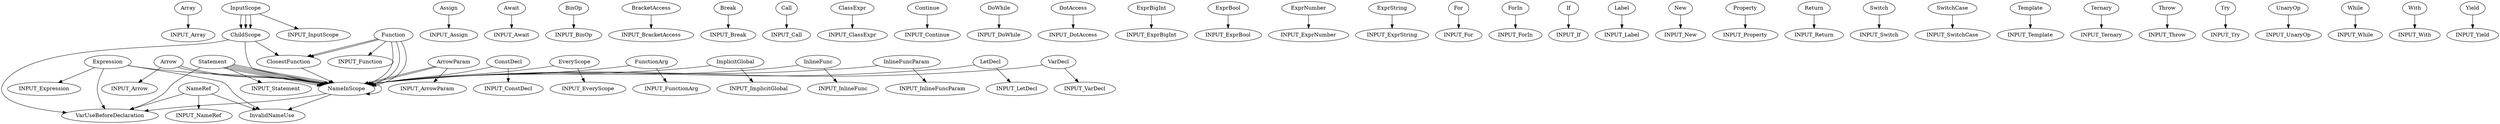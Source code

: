 digraph {
    0 [label=Array];
    1 [label=Arrow];
    2 [label=ArrowParam];
    3 [label=Assign];
    4 [label=Await];
    5 [label=BinOp];
    6 [label=BracketAccess];
    7 [label=Break];
    8 [label=Call];
    9 [label=ChildScope];
    10 [label=ClassExpr];
    11 [label=ClosestFunction];
    12 [label=ConstDecl];
    13 [label=Continue];
    14 [label=DoWhile];
    15 [label=DotAccess];
    16 [label=EveryScope];
    17 [label=ExprBigInt];
    18 [label=ExprBool];
    19 [label=ExprNumber];
    20 [label=ExprString];
    21 [label=Expression];
    22 [label=For];
    23 [label=ForIn];
    24 [label=Function];
    25 [label=FunctionArg];
    26 [label=INPUT_Array];
    27 [label=INPUT_Arrow];
    28 [label=INPUT_ArrowParam];
    29 [label=INPUT_Assign];
    30 [label=INPUT_Await];
    31 [label=INPUT_BinOp];
    32 [label=INPUT_BracketAccess];
    33 [label=INPUT_Break];
    34 [label=INPUT_Call];
    35 [label=INPUT_ClassExpr];
    36 [label=INPUT_ConstDecl];
    37 [label=INPUT_Continue];
    38 [label=INPUT_DoWhile];
    39 [label=INPUT_DotAccess];
    40 [label=INPUT_EveryScope];
    41 [label=INPUT_ExprBigInt];
    42 [label=INPUT_ExprBool];
    43 [label=INPUT_ExprNumber];
    44 [label=INPUT_ExprString];
    45 [label=INPUT_Expression];
    46 [label=INPUT_For];
    47 [label=INPUT_ForIn];
    48 [label=INPUT_Function];
    49 [label=INPUT_FunctionArg];
    50 [label=INPUT_If];
    51 [label=INPUT_ImplicitGlobal];
    52 [label=INPUT_InlineFunc];
    53 [label=INPUT_InlineFuncParam];
    54 [label=INPUT_InputScope];
    55 [label=INPUT_Label];
    56 [label=INPUT_LetDecl];
    57 [label=INPUT_NameRef];
    58 [label=INPUT_New];
    59 [label=INPUT_Property];
    60 [label=INPUT_Return];
    61 [label=INPUT_Statement];
    62 [label=INPUT_Switch];
    63 [label=INPUT_SwitchCase];
    64 [label=INPUT_Template];
    65 [label=INPUT_Ternary];
    66 [label=INPUT_Throw];
    67 [label=INPUT_Try];
    68 [label=INPUT_UnaryOp];
    69 [label=INPUT_VarDecl];
    70 [label=INPUT_While];
    71 [label=INPUT_With];
    72 [label=INPUT_Yield];
    73 [label=If];
    74 [label=ImplicitGlobal];
    75 [label=InlineFunc];
    76 [label=InlineFuncParam];
    77 [label=InputScope];
    78 [label=InvalidNameUse];
    79 [label=Label];
    80 [label=LetDecl];
    81 [label=NameInScope];
    82 [label=NameRef];
    83 [label=New];
    84 [label=Property];
    85 [label=Return];
    86 [label=Statement];
    87 [label=Switch];
    88 [label=SwitchCase];
    89 [label=Template];
    90 [label=Ternary];
    91 [label=Throw];
    92 [label=Try];
    93 [label=UnaryOp];
    94 [label=VarDecl];
    95 [label=VarUseBeforeDeclaration];
    96 [label=While];
    97 [label=With];
    98 [label=Yield];
    0 -> 26;
    1 -> 27;
    1 -> 81;
    1 -> 81;
    2 -> 28;
    2 -> 81;
    2 -> 81;
    3 -> 29;
    4 -> 30;
    5 -> 31;
    6 -> 32;
    7 -> 33;
    8 -> 34;
    9 -> 11;
    9 -> 81;
    9 -> 95;
    10 -> 35;
    11 -> 81;
    12 -> 36;
    12 -> 81;
    13 -> 37;
    14 -> 38;
    15 -> 39;
    16 -> 40;
    16 -> 81;
    17 -> 41;
    18 -> 42;
    19 -> 43;
    20 -> 44;
    21 -> 45;
    21 -> 78;
    21 -> 81;
    21 -> 95;
    22 -> 46;
    23 -> 47;
    24 -> 11;
    24 -> 11;
    24 -> 48;
    24 -> 81;
    24 -> 81;
    24 -> 81;
    25 -> 49;
    25 -> 81;
    73 -> 50;
    74 -> 51;
    74 -> 81;
    75 -> 52;
    75 -> 81;
    76 -> 53;
    76 -> 81;
    77 -> 9;
    77 -> 9;
    77 -> 9;
    77 -> 54;
    79 -> 55;
    80 -> 56;
    80 -> 81;
    81 -> 78;
    81 -> 81;
    81 -> 95;
    82 -> 57;
    82 -> 78;
    82 -> 95;
    83 -> 58;
    84 -> 59;
    85 -> 60;
    86 -> 61;
    86 -> 81;
    86 -> 81;
    86 -> 81;
    86 -> 81;
    86 -> 81;
    86 -> 95;
    87 -> 62;
    88 -> 63;
    89 -> 64;
    90 -> 65;
    91 -> 66;
    92 -> 67;
    93 -> 68;
    94 -> 69;
    94 -> 81;
    96 -> 70;
    97 -> 71;
    98 -> 72;
}